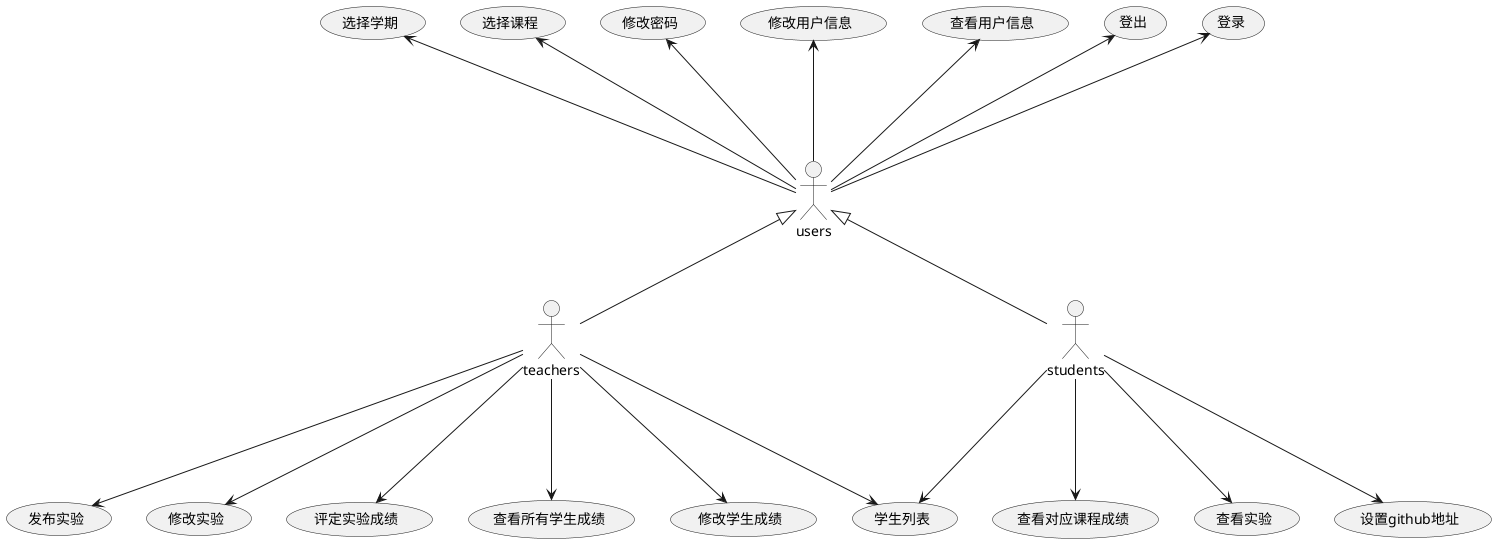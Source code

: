 @startuml
actor teachers
actor students
actor users
users <|-- teachers
users <|-- students

teachers ---> (发布实验)
teachers ---> (修改实验)
teachers ---> (评定实验成绩)
teachers ---> (查看所有学生成绩)
teachers ---> (修改学生成绩)
teachers ---> (学生列表)
students ---> (学生列表)
students ---> (查看对应课程成绩)
students ---> (查看实验)
students ---> (设置github地址)
users --up-> (登录)
users --up-> (登出)
users --up-> (查看用户信息)
users --up-> (修改用户信息)
users --up-> (修改密码)
users --up-> (选择课程)
users --up-> (选择学期)
@enduml
